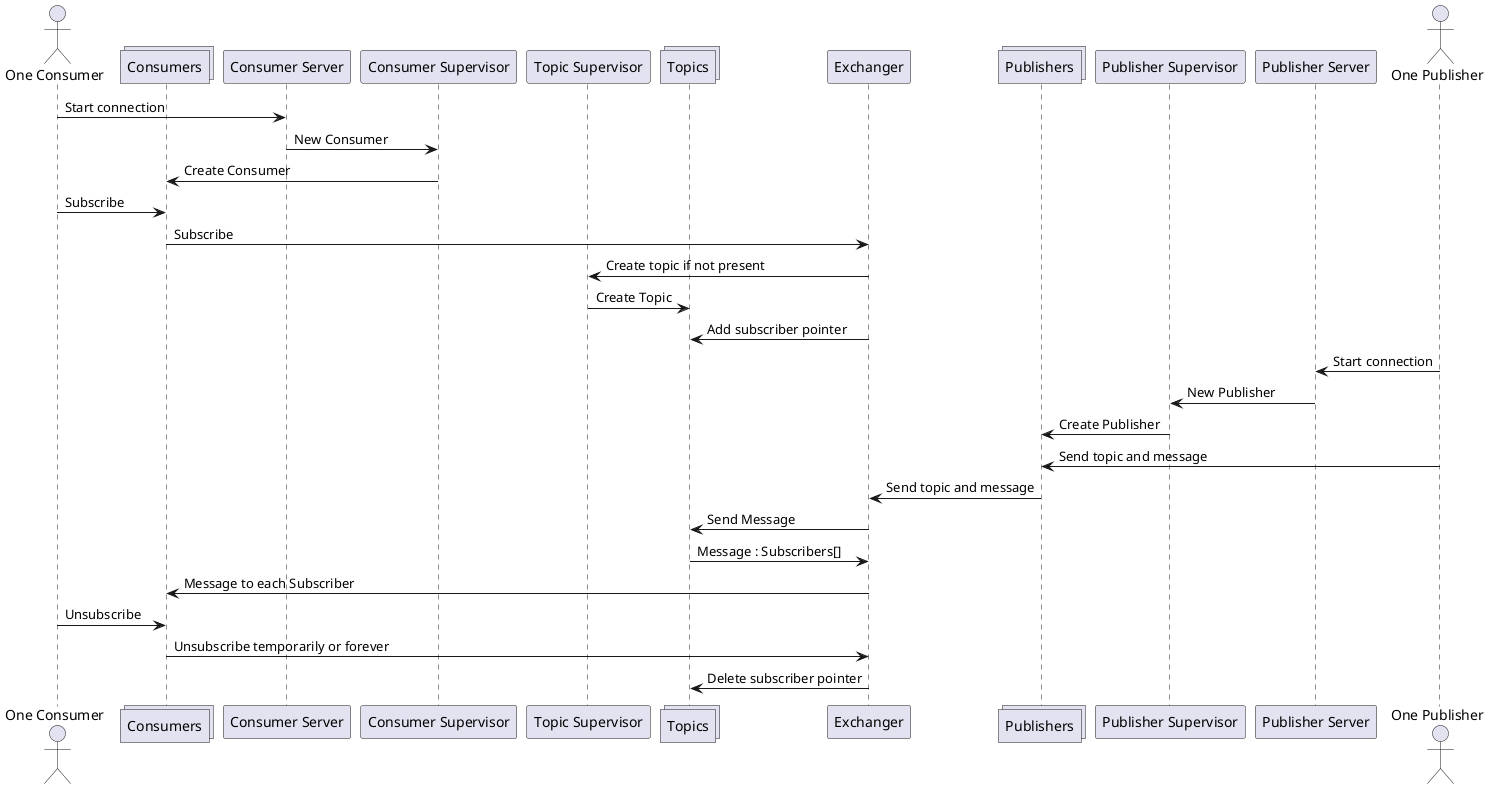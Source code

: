 
@startuml
actor  "One Consumer" as OC
collections "Consumers" as C
participant "Consumer Server" as CSer
participant "Consumer Supervisor" as CS

participant "Publisher Supervisor" as PS



participant "Topic Supervisor" as TS
collections "Topics" as T
collections "Publishers" as P
participant "Exchanger" as E

collections "Publishers" as P
participant "Publisher Supervisor" as PS
participant "Publisher Server" as PSer
actor  "One Publisher" as OP

OC -> CSer: Start connection
CSer -> CS: New Consumer
CS -> C: Create Consumer

OC -> C: Subscribe
C -> E: Subscribe
E -> TS: Create topic if not present
TS -> T: Create Topic
E -> T: Add subscriber pointer


OP -> PSer: Start connection
PSer -> PS: New Publisher
PS -> P: Create Publisher
OP -> P: Send topic and message
P -> E:  Send topic and message


E -> T: Send Message
T -> E: Message : Subscribers[]
E -> C: Message to each Subscriber


OC -> C: Unsubscribe
C -> E: Unsubscribe temporarily or forever
E -> T: Delete subscriber pointer

@enduml
